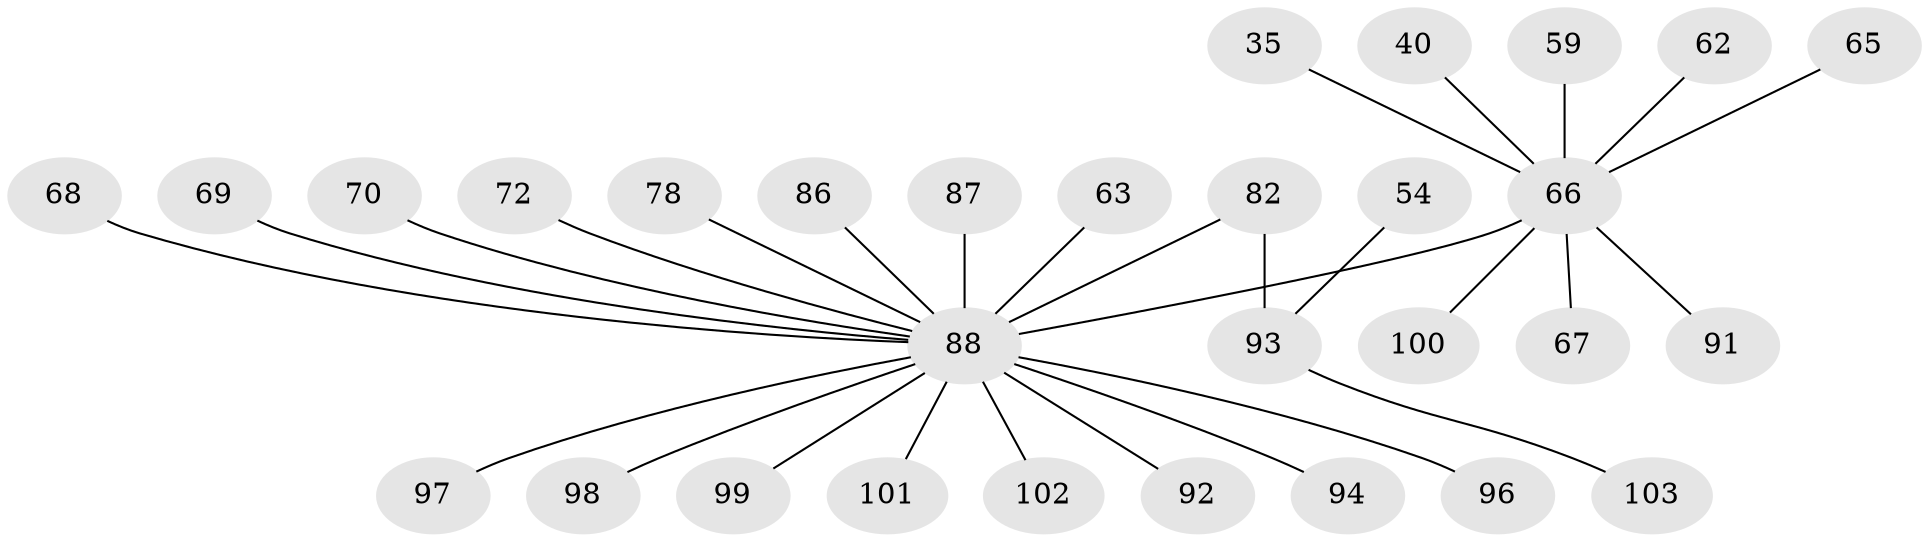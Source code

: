 // original degree distribution, {8: 0.019417475728155338, 5: 0.04854368932038835, 2: 0.2621359223300971, 3: 0.14563106796116504, 6: 0.019417475728155338, 1: 0.47572815533980584, 7: 0.009708737864077669, 4: 0.019417475728155338}
// Generated by graph-tools (version 1.1) at 2025/45/03/04/25 21:45:20]
// undirected, 30 vertices, 29 edges
graph export_dot {
graph [start="1"]
  node [color=gray90,style=filled];
  35;
  40;
  54;
  59;
  62;
  63 [super="+61"];
  65 [super="+64"];
  66 [super="+20+22"];
  67;
  68 [super="+57"];
  69;
  70;
  72 [super="+32"];
  78 [super="+41"];
  82 [super="+76"];
  86 [super="+31"];
  87;
  88 [super="+23+60+83+21+33+50+18+13+37"];
  91 [super="+44"];
  92 [super="+51"];
  93 [super="+46+19"];
  94;
  96;
  97 [super="+81"];
  98 [super="+80"];
  99 [super="+74"];
  100 [super="+77+85+89+90+95"];
  101;
  102 [super="+79"];
  103 [super="+84"];
  35 -- 66;
  40 -- 66;
  54 -- 93;
  59 -- 66;
  62 -- 66;
  63 -- 88;
  65 -- 66;
  66 -- 67;
  66 -- 88 [weight=5];
  66 -- 91;
  66 -- 100;
  68 -- 88;
  69 -- 88;
  70 -- 88;
  72 -- 88;
  78 -- 88;
  82 -- 88;
  82 -- 93 [weight=2];
  86 -- 88;
  87 -- 88;
  88 -- 101;
  88 -- 96;
  88 -- 94;
  88 -- 97 [weight=2];
  88 -- 99;
  88 -- 98;
  88 -- 102;
  88 -- 92;
  93 -- 103;
}
